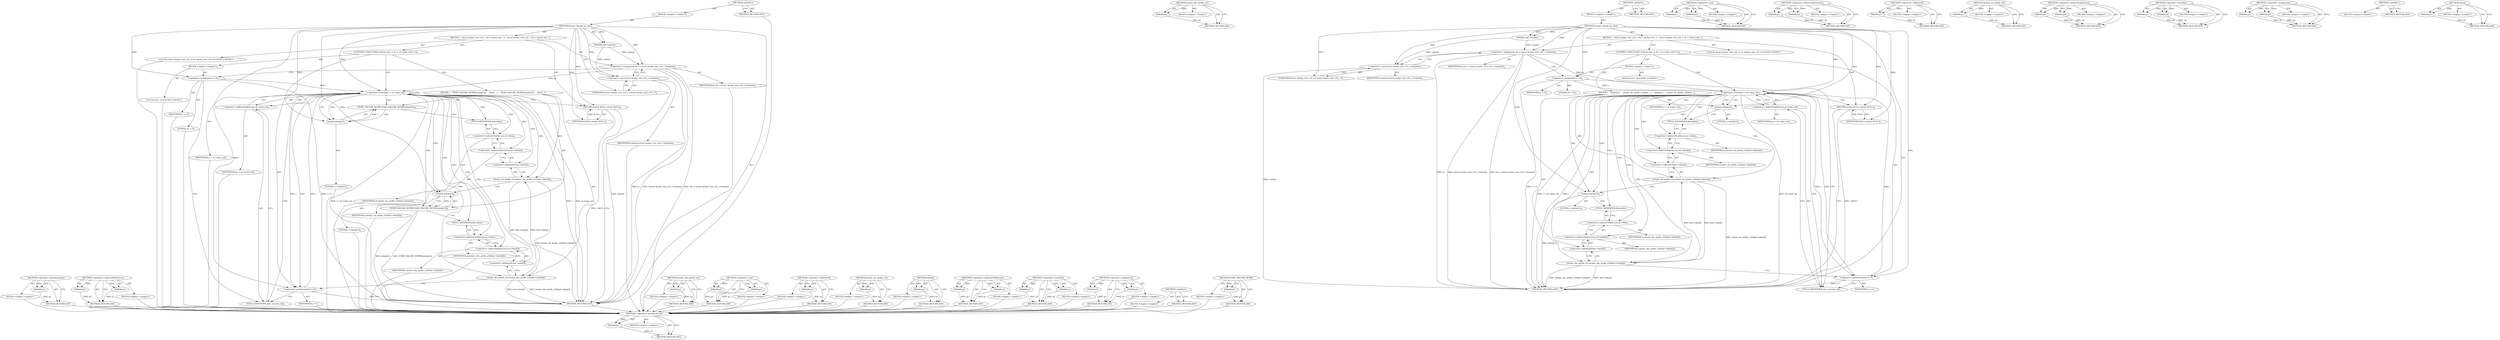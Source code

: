digraph "TEMP_FAILURE_RETRY" {
vulnerable_92 [label=<(METHOD,&lt;operator&gt;.postIncrement)>];
vulnerable_93 [label=<(PARAM,p1)>];
vulnerable_94 [label=<(BLOCK,&lt;empty&gt;,&lt;empty&gt;)>];
vulnerable_95 [label=<(METHOD_RETURN,ANY)>];
vulnerable_113 [label=<(METHOD,atomic_dec_prefix_s32)>];
vulnerable_114 [label=<(PARAM,p1)>];
vulnerable_115 [label=<(BLOCK,&lt;empty&gt;,&lt;empty&gt;)>];
vulnerable_116 [label=<(METHOD_RETURN,ANY)>];
vulnerable_6 [label=<(METHOD,&lt;global&gt;)<SUB>1</SUB>>];
vulnerable_7 [label=<(BLOCK,&lt;empty&gt;,&lt;empty&gt;)<SUB>1</SUB>>];
vulnerable_8 [label=<(METHOD,atomic_thread_inc_dec)<SUB>1</SUB>>];
vulnerable_9 [label=<(PARAM,void *context)<SUB>1</SUB>>];
vulnerable_10 [label=<(BLOCK,{
   struct atomic_test_s32_s *at = (struct ato...,{
   struct atomic_test_s32_s *at = (struct ato...)<SUB>1</SUB>>];
vulnerable_11 [label="<(LOCAL,struct atomic_test_s32_s* at: atomic_test_s32_s*)<SUB>2</SUB>>"];
vulnerable_12 [label=<(&lt;operator&gt;.assignment,*at = (struct atomic_test_s32_s *)context)<SUB>2</SUB>>];
vulnerable_13 [label=<(IDENTIFIER,at,*at = (struct atomic_test_s32_s *)context)<SUB>2</SUB>>];
vulnerable_14 [label=<(&lt;operator&gt;.cast,(struct atomic_test_s32_s *)context)<SUB>2</SUB>>];
vulnerable_15 [label=<(UNKNOWN,struct atomic_test_s32_s *,struct atomic_test_s32_s *)<SUB>2</SUB>>];
vulnerable_16 [label=<(IDENTIFIER,context,(struct atomic_test_s32_s *)context)<SUB>2</SUB>>];
vulnerable_17 [label=<(CONTROL_STRUCTURE,FOR,for (int i = 0;i &lt; at-&gt;max_val;i++))<SUB>3</SUB>>];
vulnerable_18 [label=<(BLOCK,&lt;empty&gt;,&lt;empty&gt;)<SUB>3</SUB>>];
vulnerable_19 [label="<(LOCAL,int i: int)<SUB>3</SUB>>"];
vulnerable_20 [label=<(&lt;operator&gt;.assignment,i = 0)<SUB>3</SUB>>];
vulnerable_21 [label=<(IDENTIFIER,i,i = 0)<SUB>3</SUB>>];
vulnerable_22 [label=<(LITERAL,0,i = 0)<SUB>3</SUB>>];
vulnerable_23 [label=<(&lt;operator&gt;.lessThan,i &lt; at-&gt;max_val)<SUB>3</SUB>>];
vulnerable_24 [label=<(IDENTIFIER,i,i &lt; at-&gt;max_val)<SUB>3</SUB>>];
vulnerable_25 [label=<(&lt;operator&gt;.indirectFieldAccess,at-&gt;max_val)<SUB>3</SUB>>];
vulnerable_26 [label=<(IDENTIFIER,at,i &lt; at-&gt;max_val)<SUB>3</SUB>>];
vulnerable_27 [label=<(FIELD_IDENTIFIER,max_val,max_val)<SUB>3</SUB>>];
vulnerable_28 [label=<(&lt;operator&gt;.postIncrement,i++)<SUB>3</SUB>>];
vulnerable_29 [label=<(IDENTIFIER,i,i++)<SUB>3</SUB>>];
vulnerable_30 [label=<(BLOCK,{
    usleep(1);
     atomic_inc_prefix_s32(&amp;at...,{
    usleep(1);
     atomic_inc_prefix_s32(&amp;at...)<SUB>3</SUB>>];
vulnerable_31 [label=<(usleep,usleep(1))<SUB>4</SUB>>];
vulnerable_32 [label=<(LITERAL,1,usleep(1))<SUB>4</SUB>>];
vulnerable_33 [label=<(atomic_inc_prefix_s32,atomic_inc_prefix_s32(&amp;at-&gt;data[i]))<SUB>5</SUB>>];
vulnerable_34 [label=<(&lt;operator&gt;.addressOf,&amp;at-&gt;data[i])<SUB>5</SUB>>];
vulnerable_35 [label=<(&lt;operator&gt;.indirectIndexAccess,at-&gt;data[i])<SUB>5</SUB>>];
vulnerable_36 [label=<(&lt;operator&gt;.indirectFieldAccess,at-&gt;data)<SUB>5</SUB>>];
vulnerable_37 [label=<(IDENTIFIER,at,atomic_inc_prefix_s32(&amp;at-&gt;data[i]))<SUB>5</SUB>>];
vulnerable_38 [label=<(FIELD_IDENTIFIER,data,data)<SUB>5</SUB>>];
vulnerable_39 [label=<(IDENTIFIER,i,atomic_inc_prefix_s32(&amp;at-&gt;data[i]))<SUB>5</SUB>>];
vulnerable_40 [label=<(usleep,usleep(1))<SUB>6</SUB>>];
vulnerable_41 [label=<(LITERAL,1,usleep(1))<SUB>6</SUB>>];
vulnerable_42 [label=<(atomic_dec_prefix_s32,atomic_dec_prefix_s32(&amp;at-&gt;data[i]))<SUB>7</SUB>>];
vulnerable_43 [label=<(&lt;operator&gt;.addressOf,&amp;at-&gt;data[i])<SUB>7</SUB>>];
vulnerable_44 [label=<(&lt;operator&gt;.indirectIndexAccess,at-&gt;data[i])<SUB>7</SUB>>];
vulnerable_45 [label=<(&lt;operator&gt;.indirectFieldAccess,at-&gt;data)<SUB>7</SUB>>];
vulnerable_46 [label=<(IDENTIFIER,at,atomic_dec_prefix_s32(&amp;at-&gt;data[i]))<SUB>7</SUB>>];
vulnerable_47 [label=<(FIELD_IDENTIFIER,data,data)<SUB>7</SUB>>];
vulnerable_48 [label=<(IDENTIFIER,i,atomic_dec_prefix_s32(&amp;at-&gt;data[i]))<SUB>7</SUB>>];
vulnerable_49 [label=<(RETURN,return NULL;,return NULL;)<SUB>9</SUB>>];
vulnerable_50 [label=<(IDENTIFIER,NULL,return NULL;)<SUB>9</SUB>>];
vulnerable_51 [label=<(METHOD_RETURN,void*)<SUB>1</SUB>>];
vulnerable_53 [label=<(METHOD_RETURN,ANY)<SUB>1</SUB>>];
vulnerable_77 [label=<(METHOD,&lt;operator&gt;.cast)>];
vulnerable_78 [label=<(PARAM,p1)>];
vulnerable_79 [label=<(PARAM,p2)>];
vulnerable_80 [label=<(BLOCK,&lt;empty&gt;,&lt;empty&gt;)>];
vulnerable_81 [label=<(METHOD_RETURN,ANY)>];
vulnerable_108 [label=<(METHOD,&lt;operator&gt;.indirectIndexAccess)>];
vulnerable_109 [label=<(PARAM,p1)>];
vulnerable_110 [label=<(PARAM,p2)>];
vulnerable_111 [label=<(BLOCK,&lt;empty&gt;,&lt;empty&gt;)>];
vulnerable_112 [label=<(METHOD_RETURN,ANY)>];
vulnerable_104 [label=<(METHOD,&lt;operator&gt;.addressOf)>];
vulnerable_105 [label=<(PARAM,p1)>];
vulnerable_106 [label=<(BLOCK,&lt;empty&gt;,&lt;empty&gt;)>];
vulnerable_107 [label=<(METHOD_RETURN,ANY)>];
vulnerable_100 [label=<(METHOD,atomic_inc_prefix_s32)>];
vulnerable_101 [label=<(PARAM,p1)>];
vulnerable_102 [label=<(BLOCK,&lt;empty&gt;,&lt;empty&gt;)>];
vulnerable_103 [label=<(METHOD_RETURN,ANY)>];
vulnerable_87 [label=<(METHOD,&lt;operator&gt;.indirectFieldAccess)>];
vulnerable_88 [label=<(PARAM,p1)>];
vulnerable_89 [label=<(PARAM,p2)>];
vulnerable_90 [label=<(BLOCK,&lt;empty&gt;,&lt;empty&gt;)>];
vulnerable_91 [label=<(METHOD_RETURN,ANY)>];
vulnerable_82 [label=<(METHOD,&lt;operator&gt;.lessThan)>];
vulnerable_83 [label=<(PARAM,p1)>];
vulnerable_84 [label=<(PARAM,p2)>];
vulnerable_85 [label=<(BLOCK,&lt;empty&gt;,&lt;empty&gt;)>];
vulnerable_86 [label=<(METHOD_RETURN,ANY)>];
vulnerable_72 [label=<(METHOD,&lt;operator&gt;.assignment)>];
vulnerable_73 [label=<(PARAM,p1)>];
vulnerable_74 [label=<(PARAM,p2)>];
vulnerable_75 [label=<(BLOCK,&lt;empty&gt;,&lt;empty&gt;)>];
vulnerable_76 [label=<(METHOD_RETURN,ANY)>];
vulnerable_66 [label=<(METHOD,&lt;global&gt;)<SUB>1</SUB>>];
vulnerable_67 [label=<(BLOCK,&lt;empty&gt;,&lt;empty&gt;)>];
vulnerable_68 [label=<(METHOD_RETURN,ANY)>];
vulnerable_96 [label=<(METHOD,usleep)>];
vulnerable_97 [label=<(PARAM,p1)>];
vulnerable_98 [label=<(BLOCK,&lt;empty&gt;,&lt;empty&gt;)>];
vulnerable_99 [label=<(METHOD_RETURN,ANY)>];
fixed_94 [label=<(METHOD,&lt;operator&gt;.postIncrement)>];
fixed_95 [label=<(PARAM,p1)>];
fixed_96 [label=<(BLOCK,&lt;empty&gt;,&lt;empty&gt;)>];
fixed_97 [label=<(METHOD_RETURN,ANY)>];
fixed_114 [label=<(METHOD,&lt;operator&gt;.indirectIndexAccess)>];
fixed_115 [label=<(PARAM,p1)>];
fixed_116 [label=<(PARAM,p2)>];
fixed_117 [label=<(BLOCK,&lt;empty&gt;,&lt;empty&gt;)>];
fixed_118 [label=<(METHOD_RETURN,ANY)>];
fixed_6 [label=<(METHOD,&lt;global&gt;)<SUB>1</SUB>>];
fixed_7 [label=<(BLOCK,&lt;empty&gt;,&lt;empty&gt;)<SUB>1</SUB>>];
fixed_8 [label=<(METHOD,atomic_thread_inc_dec)<SUB>1</SUB>>];
fixed_9 [label=<(PARAM,void *context)<SUB>1</SUB>>];
fixed_10 [label=<(BLOCK,{
   struct atomic_test_s32_s *at = (struct ato...,{
   struct atomic_test_s32_s *at = (struct ato...)<SUB>1</SUB>>];
fixed_11 [label="<(LOCAL,struct atomic_test_s32_s* at: atomic_test_s32_s*)<SUB>2</SUB>>"];
fixed_12 [label=<(&lt;operator&gt;.assignment,*at = (struct atomic_test_s32_s *)context)<SUB>2</SUB>>];
fixed_13 [label=<(IDENTIFIER,at,*at = (struct atomic_test_s32_s *)context)<SUB>2</SUB>>];
fixed_14 [label=<(&lt;operator&gt;.cast,(struct atomic_test_s32_s *)context)<SUB>2</SUB>>];
fixed_15 [label=<(UNKNOWN,struct atomic_test_s32_s *,struct atomic_test_s32_s *)<SUB>2</SUB>>];
fixed_16 [label=<(IDENTIFIER,context,(struct atomic_test_s32_s *)context)<SUB>2</SUB>>];
fixed_17 [label=<(CONTROL_STRUCTURE,FOR,for (int i = 0;i &lt; at-&gt;max_val;i++))<SUB>3</SUB>>];
fixed_18 [label=<(BLOCK,&lt;empty&gt;,&lt;empty&gt;)<SUB>3</SUB>>];
fixed_19 [label="<(LOCAL,int i: int)<SUB>3</SUB>>"];
fixed_20 [label=<(&lt;operator&gt;.assignment,i = 0)<SUB>3</SUB>>];
fixed_21 [label=<(IDENTIFIER,i,i = 0)<SUB>3</SUB>>];
fixed_22 [label=<(LITERAL,0,i = 0)<SUB>3</SUB>>];
fixed_23 [label=<(&lt;operator&gt;.lessThan,i &lt; at-&gt;max_val)<SUB>3</SUB>>];
fixed_24 [label=<(IDENTIFIER,i,i &lt; at-&gt;max_val)<SUB>3</SUB>>];
fixed_25 [label=<(&lt;operator&gt;.indirectFieldAccess,at-&gt;max_val)<SUB>3</SUB>>];
fixed_26 [label=<(IDENTIFIER,at,i &lt; at-&gt;max_val)<SUB>3</SUB>>];
fixed_27 [label=<(FIELD_IDENTIFIER,max_val,max_val)<SUB>3</SUB>>];
fixed_28 [label=<(&lt;operator&gt;.postIncrement,i++)<SUB>3</SUB>>];
fixed_29 [label=<(IDENTIFIER,i,i++)<SUB>3</SUB>>];
fixed_30 [label=<(BLOCK,{
    TEMP_FAILURE_RETRY(usleep(1));
     atomi...,{
    TEMP_FAILURE_RETRY(usleep(1));
     atomi...)<SUB>3</SUB>>];
fixed_31 [label=<(TEMP_FAILURE_RETRY,TEMP_FAILURE_RETRY(usleep(1)))<SUB>4</SUB>>];
fixed_32 [label=<(usleep,usleep(1))<SUB>4</SUB>>];
fixed_33 [label=<(LITERAL,1,usleep(1))<SUB>4</SUB>>];
fixed_34 [label=<(atomic_inc_prefix_s32,atomic_inc_prefix_s32(&amp;at-&gt;data[i]))<SUB>5</SUB>>];
fixed_35 [label=<(&lt;operator&gt;.addressOf,&amp;at-&gt;data[i])<SUB>5</SUB>>];
fixed_36 [label=<(&lt;operator&gt;.indirectIndexAccess,at-&gt;data[i])<SUB>5</SUB>>];
fixed_37 [label=<(&lt;operator&gt;.indirectFieldAccess,at-&gt;data)<SUB>5</SUB>>];
fixed_38 [label=<(IDENTIFIER,at,atomic_inc_prefix_s32(&amp;at-&gt;data[i]))<SUB>5</SUB>>];
fixed_39 [label=<(FIELD_IDENTIFIER,data,data)<SUB>5</SUB>>];
fixed_40 [label=<(IDENTIFIER,i,atomic_inc_prefix_s32(&amp;at-&gt;data[i]))<SUB>5</SUB>>];
fixed_41 [label=<(TEMP_FAILURE_RETRY,TEMP_FAILURE_RETRY(usleep(1)))<SUB>6</SUB>>];
fixed_42 [label=<(usleep,usleep(1))<SUB>6</SUB>>];
fixed_43 [label=<(LITERAL,1,usleep(1))<SUB>6</SUB>>];
fixed_44 [label=<(atomic_dec_prefix_s32,atomic_dec_prefix_s32(&amp;at-&gt;data[i]))<SUB>7</SUB>>];
fixed_45 [label=<(&lt;operator&gt;.addressOf,&amp;at-&gt;data[i])<SUB>7</SUB>>];
fixed_46 [label=<(&lt;operator&gt;.indirectIndexAccess,at-&gt;data[i])<SUB>7</SUB>>];
fixed_47 [label=<(&lt;operator&gt;.indirectFieldAccess,at-&gt;data)<SUB>7</SUB>>];
fixed_48 [label=<(IDENTIFIER,at,atomic_dec_prefix_s32(&amp;at-&gt;data[i]))<SUB>7</SUB>>];
fixed_49 [label=<(FIELD_IDENTIFIER,data,data)<SUB>7</SUB>>];
fixed_50 [label=<(IDENTIFIER,i,atomic_dec_prefix_s32(&amp;at-&gt;data[i]))<SUB>7</SUB>>];
fixed_51 [label=<(RETURN,return NULL;,return NULL;)<SUB>9</SUB>>];
fixed_52 [label=<(IDENTIFIER,NULL,return NULL;)<SUB>9</SUB>>];
fixed_53 [label=<(METHOD_RETURN,void*)<SUB>1</SUB>>];
fixed_55 [label=<(METHOD_RETURN,ANY)<SUB>1</SUB>>];
fixed_119 [label=<(METHOD,atomic_dec_prefix_s32)>];
fixed_120 [label=<(PARAM,p1)>];
fixed_121 [label=<(BLOCK,&lt;empty&gt;,&lt;empty&gt;)>];
fixed_122 [label=<(METHOD_RETURN,ANY)>];
fixed_79 [label=<(METHOD,&lt;operator&gt;.cast)>];
fixed_80 [label=<(PARAM,p1)>];
fixed_81 [label=<(PARAM,p2)>];
fixed_82 [label=<(BLOCK,&lt;empty&gt;,&lt;empty&gt;)>];
fixed_83 [label=<(METHOD_RETURN,ANY)>];
fixed_110 [label=<(METHOD,&lt;operator&gt;.addressOf)>];
fixed_111 [label=<(PARAM,p1)>];
fixed_112 [label=<(BLOCK,&lt;empty&gt;,&lt;empty&gt;)>];
fixed_113 [label=<(METHOD_RETURN,ANY)>];
fixed_106 [label=<(METHOD,atomic_inc_prefix_s32)>];
fixed_107 [label=<(PARAM,p1)>];
fixed_108 [label=<(BLOCK,&lt;empty&gt;,&lt;empty&gt;)>];
fixed_109 [label=<(METHOD_RETURN,ANY)>];
fixed_102 [label=<(METHOD,usleep)>];
fixed_103 [label=<(PARAM,p1)>];
fixed_104 [label=<(BLOCK,&lt;empty&gt;,&lt;empty&gt;)>];
fixed_105 [label=<(METHOD_RETURN,ANY)>];
fixed_89 [label=<(METHOD,&lt;operator&gt;.indirectFieldAccess)>];
fixed_90 [label=<(PARAM,p1)>];
fixed_91 [label=<(PARAM,p2)>];
fixed_92 [label=<(BLOCK,&lt;empty&gt;,&lt;empty&gt;)>];
fixed_93 [label=<(METHOD_RETURN,ANY)>];
fixed_84 [label=<(METHOD,&lt;operator&gt;.lessThan)>];
fixed_85 [label=<(PARAM,p1)>];
fixed_86 [label=<(PARAM,p2)>];
fixed_87 [label=<(BLOCK,&lt;empty&gt;,&lt;empty&gt;)>];
fixed_88 [label=<(METHOD_RETURN,ANY)>];
fixed_74 [label=<(METHOD,&lt;operator&gt;.assignment)>];
fixed_75 [label=<(PARAM,p1)>];
fixed_76 [label=<(PARAM,p2)>];
fixed_77 [label=<(BLOCK,&lt;empty&gt;,&lt;empty&gt;)>];
fixed_78 [label=<(METHOD_RETURN,ANY)>];
fixed_68 [label=<(METHOD,&lt;global&gt;)<SUB>1</SUB>>];
fixed_69 [label=<(BLOCK,&lt;empty&gt;,&lt;empty&gt;)>];
fixed_70 [label=<(METHOD_RETURN,ANY)>];
fixed_98 [label=<(METHOD,TEMP_FAILURE_RETRY)>];
fixed_99 [label=<(PARAM,p1)>];
fixed_100 [label=<(BLOCK,&lt;empty&gt;,&lt;empty&gt;)>];
fixed_101 [label=<(METHOD_RETURN,ANY)>];
vulnerable_92 -> vulnerable_93  [key=0, label="AST: "];
vulnerable_92 -> vulnerable_93  [key=1, label="DDG: "];
vulnerable_92 -> vulnerable_94  [key=0, label="AST: "];
vulnerable_92 -> vulnerable_95  [key=0, label="AST: "];
vulnerable_92 -> vulnerable_95  [key=1, label="CFG: "];
vulnerable_93 -> vulnerable_95  [key=0, label="DDG: p1"];
vulnerable_113 -> vulnerable_114  [key=0, label="AST: "];
vulnerable_113 -> vulnerable_114  [key=1, label="DDG: "];
vulnerable_113 -> vulnerable_115  [key=0, label="AST: "];
vulnerable_113 -> vulnerable_116  [key=0, label="AST: "];
vulnerable_113 -> vulnerable_116  [key=1, label="CFG: "];
vulnerable_114 -> vulnerable_116  [key=0, label="DDG: p1"];
vulnerable_6 -> vulnerable_7  [key=0, label="AST: "];
vulnerable_6 -> vulnerable_53  [key=0, label="AST: "];
vulnerable_6 -> vulnerable_53  [key=1, label="CFG: "];
vulnerable_7 -> vulnerable_8  [key=0, label="AST: "];
vulnerable_8 -> vulnerable_9  [key=0, label="AST: "];
vulnerable_8 -> vulnerable_9  [key=1, label="DDG: "];
vulnerable_8 -> vulnerable_10  [key=0, label="AST: "];
vulnerable_8 -> vulnerable_51  [key=0, label="AST: "];
vulnerable_8 -> vulnerable_15  [key=0, label="CFG: "];
vulnerable_8 -> vulnerable_12  [key=0, label="DDG: "];
vulnerable_8 -> vulnerable_49  [key=0, label="DDG: "];
vulnerable_8 -> vulnerable_50  [key=0, label="DDG: "];
vulnerable_8 -> vulnerable_14  [key=0, label="DDG: "];
vulnerable_8 -> vulnerable_20  [key=0, label="DDG: "];
vulnerable_8 -> vulnerable_23  [key=0, label="DDG: "];
vulnerable_8 -> vulnerable_28  [key=0, label="DDG: "];
vulnerable_8 -> vulnerable_31  [key=0, label="DDG: "];
vulnerable_8 -> vulnerable_40  [key=0, label="DDG: "];
vulnerable_9 -> vulnerable_12  [key=0, label="DDG: context"];
vulnerable_9 -> vulnerable_14  [key=0, label="DDG: context"];
vulnerable_10 -> vulnerable_11  [key=0, label="AST: "];
vulnerable_10 -> vulnerable_12  [key=0, label="AST: "];
vulnerable_10 -> vulnerable_17  [key=0, label="AST: "];
vulnerable_10 -> vulnerable_49  [key=0, label="AST: "];
vulnerable_12 -> vulnerable_13  [key=0, label="AST: "];
vulnerable_12 -> vulnerable_14  [key=0, label="AST: "];
vulnerable_12 -> vulnerable_20  [key=0, label="CFG: "];
vulnerable_12 -> vulnerable_51  [key=0, label="DDG: at"];
vulnerable_12 -> vulnerable_51  [key=1, label="DDG: (struct atomic_test_s32_s *)context"];
vulnerable_12 -> vulnerable_51  [key=2, label="DDG: *at = (struct atomic_test_s32_s *)context"];
vulnerable_12 -> vulnerable_23  [key=0, label="DDG: at"];
vulnerable_14 -> vulnerable_15  [key=0, label="AST: "];
vulnerable_14 -> vulnerable_16  [key=0, label="AST: "];
vulnerable_14 -> vulnerable_12  [key=0, label="CFG: "];
vulnerable_14 -> vulnerable_51  [key=0, label="DDG: context"];
vulnerable_15 -> vulnerable_14  [key=0, label="CFG: "];
vulnerable_17 -> vulnerable_18  [key=0, label="AST: "];
vulnerable_17 -> vulnerable_23  [key=0, label="AST: "];
vulnerable_17 -> vulnerable_28  [key=0, label="AST: "];
vulnerable_17 -> vulnerable_30  [key=0, label="AST: "];
vulnerable_18 -> vulnerable_19  [key=0, label="AST: "];
vulnerable_18 -> vulnerable_20  [key=0, label="AST: "];
vulnerable_20 -> vulnerable_21  [key=0, label="AST: "];
vulnerable_20 -> vulnerable_22  [key=0, label="AST: "];
vulnerable_20 -> vulnerable_27  [key=0, label="CFG: "];
vulnerable_20 -> vulnerable_51  [key=0, label="DDG: i = 0"];
vulnerable_20 -> vulnerable_23  [key=0, label="DDG: i"];
vulnerable_23 -> vulnerable_24  [key=0, label="AST: "];
vulnerable_23 -> vulnerable_25  [key=0, label="AST: "];
vulnerable_23 -> vulnerable_25  [key=1, label="CDG: "];
vulnerable_23 -> vulnerable_31  [key=0, label="CFG: "];
vulnerable_23 -> vulnerable_31  [key=1, label="CDG: "];
vulnerable_23 -> vulnerable_49  [key=0, label="CFG: "];
vulnerable_23 -> vulnerable_51  [key=0, label="DDG: i"];
vulnerable_23 -> vulnerable_51  [key=1, label="DDG: at-&gt;max_val"];
vulnerable_23 -> vulnerable_51  [key=2, label="DDG: i &lt; at-&gt;max_val"];
vulnerable_23 -> vulnerable_28  [key=0, label="DDG: i"];
vulnerable_23 -> vulnerable_28  [key=1, label="CDG: "];
vulnerable_23 -> vulnerable_47  [key=0, label="CDG: "];
vulnerable_23 -> vulnerable_34  [key=0, label="CDG: "];
vulnerable_23 -> vulnerable_33  [key=0, label="CDG: "];
vulnerable_23 -> vulnerable_42  [key=0, label="CDG: "];
vulnerable_23 -> vulnerable_23  [key=0, label="CDG: "];
vulnerable_23 -> vulnerable_36  [key=0, label="CDG: "];
vulnerable_23 -> vulnerable_38  [key=0, label="CDG: "];
vulnerable_23 -> vulnerable_45  [key=0, label="CDG: "];
vulnerable_23 -> vulnerable_27  [key=0, label="CDG: "];
vulnerable_23 -> vulnerable_40  [key=0, label="CDG: "];
vulnerable_23 -> vulnerable_44  [key=0, label="CDG: "];
vulnerable_23 -> vulnerable_35  [key=0, label="CDG: "];
vulnerable_23 -> vulnerable_43  [key=0, label="CDG: "];
vulnerable_25 -> vulnerable_26  [key=0, label="AST: "];
vulnerable_25 -> vulnerable_27  [key=0, label="AST: "];
vulnerable_25 -> vulnerable_23  [key=0, label="CFG: "];
vulnerable_27 -> vulnerable_25  [key=0, label="CFG: "];
vulnerable_28 -> vulnerable_29  [key=0, label="AST: "];
vulnerable_28 -> vulnerable_27  [key=0, label="CFG: "];
vulnerable_28 -> vulnerable_51  [key=0, label="DDG: i++"];
vulnerable_28 -> vulnerable_23  [key=0, label="DDG: i"];
vulnerable_30 -> vulnerable_31  [key=0, label="AST: "];
vulnerable_30 -> vulnerable_33  [key=0, label="AST: "];
vulnerable_30 -> vulnerable_40  [key=0, label="AST: "];
vulnerable_30 -> vulnerable_42  [key=0, label="AST: "];
vulnerable_31 -> vulnerable_32  [key=0, label="AST: "];
vulnerable_31 -> vulnerable_38  [key=0, label="CFG: "];
vulnerable_33 -> vulnerable_34  [key=0, label="AST: "];
vulnerable_33 -> vulnerable_40  [key=0, label="CFG: "];
vulnerable_33 -> vulnerable_51  [key=0, label="DDG: atomic_inc_prefix_s32(&amp;at-&gt;data[i])"];
vulnerable_33 -> vulnerable_42  [key=0, label="DDG: &amp;at-&gt;data[i]"];
vulnerable_34 -> vulnerable_35  [key=0, label="AST: "];
vulnerable_34 -> vulnerable_33  [key=0, label="CFG: "];
vulnerable_35 -> vulnerable_36  [key=0, label="AST: "];
vulnerable_35 -> vulnerable_39  [key=0, label="AST: "];
vulnerable_35 -> vulnerable_34  [key=0, label="CFG: "];
vulnerable_36 -> vulnerable_37  [key=0, label="AST: "];
vulnerable_36 -> vulnerable_38  [key=0, label="AST: "];
vulnerable_36 -> vulnerable_35  [key=0, label="CFG: "];
vulnerable_38 -> vulnerable_36  [key=0, label="CFG: "];
vulnerable_40 -> vulnerable_41  [key=0, label="AST: "];
vulnerable_40 -> vulnerable_47  [key=0, label="CFG: "];
vulnerable_40 -> vulnerable_51  [key=0, label="DDG: usleep(1)"];
vulnerable_42 -> vulnerable_43  [key=0, label="AST: "];
vulnerable_42 -> vulnerable_28  [key=0, label="CFG: "];
vulnerable_42 -> vulnerable_51  [key=0, label="DDG: &amp;at-&gt;data[i]"];
vulnerable_42 -> vulnerable_51  [key=1, label="DDG: atomic_dec_prefix_s32(&amp;at-&gt;data[i])"];
vulnerable_42 -> vulnerable_33  [key=0, label="DDG: &amp;at-&gt;data[i]"];
vulnerable_43 -> vulnerable_44  [key=0, label="AST: "];
vulnerable_43 -> vulnerable_42  [key=0, label="CFG: "];
vulnerable_44 -> vulnerable_45  [key=0, label="AST: "];
vulnerable_44 -> vulnerable_48  [key=0, label="AST: "];
vulnerable_44 -> vulnerable_43  [key=0, label="CFG: "];
vulnerable_45 -> vulnerable_46  [key=0, label="AST: "];
vulnerable_45 -> vulnerable_47  [key=0, label="AST: "];
vulnerable_45 -> vulnerable_44  [key=0, label="CFG: "];
vulnerable_47 -> vulnerable_45  [key=0, label="CFG: "];
vulnerable_49 -> vulnerable_50  [key=0, label="AST: "];
vulnerable_49 -> vulnerable_51  [key=0, label="CFG: "];
vulnerable_49 -> vulnerable_51  [key=1, label="DDG: &lt;RET&gt;"];
vulnerable_50 -> vulnerable_49  [key=0, label="DDG: NULL"];
vulnerable_77 -> vulnerable_78  [key=0, label="AST: "];
vulnerable_77 -> vulnerable_78  [key=1, label="DDG: "];
vulnerable_77 -> vulnerable_80  [key=0, label="AST: "];
vulnerable_77 -> vulnerable_79  [key=0, label="AST: "];
vulnerable_77 -> vulnerable_79  [key=1, label="DDG: "];
vulnerable_77 -> vulnerable_81  [key=0, label="AST: "];
vulnerable_77 -> vulnerable_81  [key=1, label="CFG: "];
vulnerable_78 -> vulnerable_81  [key=0, label="DDG: p1"];
vulnerable_79 -> vulnerable_81  [key=0, label="DDG: p2"];
vulnerable_108 -> vulnerable_109  [key=0, label="AST: "];
vulnerable_108 -> vulnerable_109  [key=1, label="DDG: "];
vulnerable_108 -> vulnerable_111  [key=0, label="AST: "];
vulnerable_108 -> vulnerable_110  [key=0, label="AST: "];
vulnerable_108 -> vulnerable_110  [key=1, label="DDG: "];
vulnerable_108 -> vulnerable_112  [key=0, label="AST: "];
vulnerable_108 -> vulnerable_112  [key=1, label="CFG: "];
vulnerable_109 -> vulnerable_112  [key=0, label="DDG: p1"];
vulnerable_110 -> vulnerable_112  [key=0, label="DDG: p2"];
vulnerable_104 -> vulnerable_105  [key=0, label="AST: "];
vulnerable_104 -> vulnerable_105  [key=1, label="DDG: "];
vulnerable_104 -> vulnerable_106  [key=0, label="AST: "];
vulnerable_104 -> vulnerable_107  [key=0, label="AST: "];
vulnerable_104 -> vulnerable_107  [key=1, label="CFG: "];
vulnerable_105 -> vulnerable_107  [key=0, label="DDG: p1"];
vulnerable_100 -> vulnerable_101  [key=0, label="AST: "];
vulnerable_100 -> vulnerable_101  [key=1, label="DDG: "];
vulnerable_100 -> vulnerable_102  [key=0, label="AST: "];
vulnerable_100 -> vulnerable_103  [key=0, label="AST: "];
vulnerable_100 -> vulnerable_103  [key=1, label="CFG: "];
vulnerable_101 -> vulnerable_103  [key=0, label="DDG: p1"];
vulnerable_87 -> vulnerable_88  [key=0, label="AST: "];
vulnerable_87 -> vulnerable_88  [key=1, label="DDG: "];
vulnerable_87 -> vulnerable_90  [key=0, label="AST: "];
vulnerable_87 -> vulnerable_89  [key=0, label="AST: "];
vulnerable_87 -> vulnerable_89  [key=1, label="DDG: "];
vulnerable_87 -> vulnerable_91  [key=0, label="AST: "];
vulnerable_87 -> vulnerable_91  [key=1, label="CFG: "];
vulnerable_88 -> vulnerable_91  [key=0, label="DDG: p1"];
vulnerable_89 -> vulnerable_91  [key=0, label="DDG: p2"];
vulnerable_82 -> vulnerable_83  [key=0, label="AST: "];
vulnerable_82 -> vulnerable_83  [key=1, label="DDG: "];
vulnerable_82 -> vulnerable_85  [key=0, label="AST: "];
vulnerable_82 -> vulnerable_84  [key=0, label="AST: "];
vulnerable_82 -> vulnerable_84  [key=1, label="DDG: "];
vulnerable_82 -> vulnerable_86  [key=0, label="AST: "];
vulnerable_82 -> vulnerable_86  [key=1, label="CFG: "];
vulnerable_83 -> vulnerable_86  [key=0, label="DDG: p1"];
vulnerable_84 -> vulnerable_86  [key=0, label="DDG: p2"];
vulnerable_72 -> vulnerable_73  [key=0, label="AST: "];
vulnerable_72 -> vulnerable_73  [key=1, label="DDG: "];
vulnerable_72 -> vulnerable_75  [key=0, label="AST: "];
vulnerable_72 -> vulnerable_74  [key=0, label="AST: "];
vulnerable_72 -> vulnerable_74  [key=1, label="DDG: "];
vulnerable_72 -> vulnerable_76  [key=0, label="AST: "];
vulnerable_72 -> vulnerable_76  [key=1, label="CFG: "];
vulnerable_73 -> vulnerable_76  [key=0, label="DDG: p1"];
vulnerable_74 -> vulnerable_76  [key=0, label="DDG: p2"];
vulnerable_66 -> vulnerable_67  [key=0, label="AST: "];
vulnerable_66 -> vulnerable_68  [key=0, label="AST: "];
vulnerable_66 -> vulnerable_68  [key=1, label="CFG: "];
vulnerable_96 -> vulnerable_97  [key=0, label="AST: "];
vulnerable_96 -> vulnerable_97  [key=1, label="DDG: "];
vulnerable_96 -> vulnerable_98  [key=0, label="AST: "];
vulnerable_96 -> vulnerable_99  [key=0, label="AST: "];
vulnerable_96 -> vulnerable_99  [key=1, label="CFG: "];
vulnerable_97 -> vulnerable_99  [key=0, label="DDG: p1"];
fixed_94 -> fixed_95  [key=0, label="AST: "];
fixed_94 -> fixed_95  [key=1, label="DDG: "];
fixed_94 -> fixed_96  [key=0, label="AST: "];
fixed_94 -> fixed_97  [key=0, label="AST: "];
fixed_94 -> fixed_97  [key=1, label="CFG: "];
fixed_95 -> fixed_97  [key=0, label="DDG: p1"];
fixed_96 -> vulnerable_92  [key=0];
fixed_97 -> vulnerable_92  [key=0];
fixed_114 -> fixed_115  [key=0, label="AST: "];
fixed_114 -> fixed_115  [key=1, label="DDG: "];
fixed_114 -> fixed_117  [key=0, label="AST: "];
fixed_114 -> fixed_116  [key=0, label="AST: "];
fixed_114 -> fixed_116  [key=1, label="DDG: "];
fixed_114 -> fixed_118  [key=0, label="AST: "];
fixed_114 -> fixed_118  [key=1, label="CFG: "];
fixed_115 -> fixed_118  [key=0, label="DDG: p1"];
fixed_116 -> fixed_118  [key=0, label="DDG: p2"];
fixed_117 -> vulnerable_92  [key=0];
fixed_118 -> vulnerable_92  [key=0];
fixed_6 -> fixed_7  [key=0, label="AST: "];
fixed_6 -> fixed_55  [key=0, label="AST: "];
fixed_6 -> fixed_55  [key=1, label="CFG: "];
fixed_7 -> fixed_8  [key=0, label="AST: "];
fixed_8 -> fixed_9  [key=0, label="AST: "];
fixed_8 -> fixed_9  [key=1, label="DDG: "];
fixed_8 -> fixed_10  [key=0, label="AST: "];
fixed_8 -> fixed_53  [key=0, label="AST: "];
fixed_8 -> fixed_15  [key=0, label="CFG: "];
fixed_8 -> fixed_12  [key=0, label="DDG: "];
fixed_8 -> fixed_51  [key=0, label="DDG: "];
fixed_8 -> fixed_52  [key=0, label="DDG: "];
fixed_8 -> fixed_14  [key=0, label="DDG: "];
fixed_8 -> fixed_20  [key=0, label="DDG: "];
fixed_8 -> fixed_23  [key=0, label="DDG: "];
fixed_8 -> fixed_28  [key=0, label="DDG: "];
fixed_8 -> fixed_32  [key=0, label="DDG: "];
fixed_8 -> fixed_42  [key=0, label="DDG: "];
fixed_9 -> fixed_12  [key=0, label="DDG: context"];
fixed_9 -> fixed_14  [key=0, label="DDG: context"];
fixed_10 -> fixed_11  [key=0, label="AST: "];
fixed_10 -> fixed_12  [key=0, label="AST: "];
fixed_10 -> fixed_17  [key=0, label="AST: "];
fixed_10 -> fixed_51  [key=0, label="AST: "];
fixed_11 -> vulnerable_92  [key=0];
fixed_12 -> fixed_13  [key=0, label="AST: "];
fixed_12 -> fixed_14  [key=0, label="AST: "];
fixed_12 -> fixed_20  [key=0, label="CFG: "];
fixed_12 -> fixed_53  [key=0, label="DDG: at"];
fixed_12 -> fixed_53  [key=1, label="DDG: (struct atomic_test_s32_s *)context"];
fixed_12 -> fixed_53  [key=2, label="DDG: *at = (struct atomic_test_s32_s *)context"];
fixed_12 -> fixed_23  [key=0, label="DDG: at"];
fixed_13 -> vulnerable_92  [key=0];
fixed_14 -> fixed_15  [key=0, label="AST: "];
fixed_14 -> fixed_16  [key=0, label="AST: "];
fixed_14 -> fixed_12  [key=0, label="CFG: "];
fixed_14 -> fixed_53  [key=0, label="DDG: context"];
fixed_15 -> fixed_14  [key=0, label="CFG: "];
fixed_16 -> vulnerable_92  [key=0];
fixed_17 -> fixed_18  [key=0, label="AST: "];
fixed_17 -> fixed_23  [key=0, label="AST: "];
fixed_17 -> fixed_28  [key=0, label="AST: "];
fixed_17 -> fixed_30  [key=0, label="AST: "];
fixed_18 -> fixed_19  [key=0, label="AST: "];
fixed_18 -> fixed_20  [key=0, label="AST: "];
fixed_19 -> vulnerable_92  [key=0];
fixed_20 -> fixed_21  [key=0, label="AST: "];
fixed_20 -> fixed_22  [key=0, label="AST: "];
fixed_20 -> fixed_27  [key=0, label="CFG: "];
fixed_20 -> fixed_53  [key=0, label="DDG: i = 0"];
fixed_20 -> fixed_23  [key=0, label="DDG: i"];
fixed_21 -> vulnerable_92  [key=0];
fixed_22 -> vulnerable_92  [key=0];
fixed_23 -> fixed_24  [key=0, label="AST: "];
fixed_23 -> fixed_25  [key=0, label="AST: "];
fixed_23 -> fixed_25  [key=1, label="CDG: "];
fixed_23 -> fixed_32  [key=0, label="CFG: "];
fixed_23 -> fixed_32  [key=1, label="CDG: "];
fixed_23 -> fixed_51  [key=0, label="CFG: "];
fixed_23 -> fixed_53  [key=0, label="DDG: i"];
fixed_23 -> fixed_53  [key=1, label="DDG: at-&gt;max_val"];
fixed_23 -> fixed_53  [key=2, label="DDG: i &lt; at-&gt;max_val"];
fixed_23 -> fixed_28  [key=0, label="DDG: i"];
fixed_23 -> fixed_28  [key=1, label="CDG: "];
fixed_23 -> fixed_47  [key=0, label="CDG: "];
fixed_23 -> fixed_34  [key=0, label="CDG: "];
fixed_23 -> fixed_49  [key=0, label="CDG: "];
fixed_23 -> fixed_42  [key=0, label="CDG: "];
fixed_23 -> fixed_23  [key=0, label="CDG: "];
fixed_23 -> fixed_36  [key=0, label="CDG: "];
fixed_23 -> fixed_37  [key=0, label="CDG: "];
fixed_23 -> fixed_46  [key=0, label="CDG: "];
fixed_23 -> fixed_41  [key=0, label="CDG: "];
fixed_23 -> fixed_45  [key=0, label="CDG: "];
fixed_23 -> fixed_27  [key=0, label="CDG: "];
fixed_23 -> fixed_44  [key=0, label="CDG: "];
fixed_23 -> fixed_35  [key=0, label="CDG: "];
fixed_23 -> fixed_39  [key=0, label="CDG: "];
fixed_23 -> fixed_31  [key=0, label="CDG: "];
fixed_24 -> vulnerable_92  [key=0];
fixed_25 -> fixed_26  [key=0, label="AST: "];
fixed_25 -> fixed_27  [key=0, label="AST: "];
fixed_25 -> fixed_23  [key=0, label="CFG: "];
fixed_26 -> vulnerable_92  [key=0];
fixed_27 -> fixed_25  [key=0, label="CFG: "];
fixed_28 -> fixed_29  [key=0, label="AST: "];
fixed_28 -> fixed_27  [key=0, label="CFG: "];
fixed_28 -> fixed_53  [key=0, label="DDG: i++"];
fixed_28 -> fixed_23  [key=0, label="DDG: i"];
fixed_29 -> vulnerable_92  [key=0];
fixed_30 -> fixed_31  [key=0, label="AST: "];
fixed_30 -> fixed_34  [key=0, label="AST: "];
fixed_30 -> fixed_41  [key=0, label="AST: "];
fixed_30 -> fixed_44  [key=0, label="AST: "];
fixed_31 -> fixed_32  [key=0, label="AST: "];
fixed_31 -> fixed_39  [key=0, label="CFG: "];
fixed_32 -> fixed_33  [key=0, label="AST: "];
fixed_32 -> fixed_31  [key=0, label="CFG: "];
fixed_32 -> fixed_31  [key=1, label="DDG: 1"];
fixed_33 -> vulnerable_92  [key=0];
fixed_34 -> fixed_35  [key=0, label="AST: "];
fixed_34 -> fixed_42  [key=0, label="CFG: "];
fixed_34 -> fixed_53  [key=0, label="DDG: atomic_inc_prefix_s32(&amp;at-&gt;data[i])"];
fixed_34 -> fixed_44  [key=0, label="DDG: &amp;at-&gt;data[i]"];
fixed_35 -> fixed_36  [key=0, label="AST: "];
fixed_35 -> fixed_34  [key=0, label="CFG: "];
fixed_36 -> fixed_37  [key=0, label="AST: "];
fixed_36 -> fixed_40  [key=0, label="AST: "];
fixed_36 -> fixed_35  [key=0, label="CFG: "];
fixed_37 -> fixed_38  [key=0, label="AST: "];
fixed_37 -> fixed_39  [key=0, label="AST: "];
fixed_37 -> fixed_36  [key=0, label="CFG: "];
fixed_38 -> vulnerable_92  [key=0];
fixed_39 -> fixed_37  [key=0, label="CFG: "];
fixed_40 -> vulnerable_92  [key=0];
fixed_41 -> fixed_42  [key=0, label="AST: "];
fixed_41 -> fixed_49  [key=0, label="CFG: "];
fixed_41 -> fixed_53  [key=0, label="DDG: usleep(1)"];
fixed_41 -> fixed_53  [key=1, label="DDG: TEMP_FAILURE_RETRY(usleep(1))"];
fixed_42 -> fixed_43  [key=0, label="AST: "];
fixed_42 -> fixed_41  [key=0, label="CFG: "];
fixed_42 -> fixed_41  [key=1, label="DDG: 1"];
fixed_43 -> vulnerable_92  [key=0];
fixed_44 -> fixed_45  [key=0, label="AST: "];
fixed_44 -> fixed_28  [key=0, label="CFG: "];
fixed_44 -> fixed_53  [key=0, label="DDG: &amp;at-&gt;data[i]"];
fixed_44 -> fixed_53  [key=1, label="DDG: atomic_dec_prefix_s32(&amp;at-&gt;data[i])"];
fixed_44 -> fixed_34  [key=0, label="DDG: &amp;at-&gt;data[i]"];
fixed_45 -> fixed_46  [key=0, label="AST: "];
fixed_45 -> fixed_44  [key=0, label="CFG: "];
fixed_46 -> fixed_47  [key=0, label="AST: "];
fixed_46 -> fixed_50  [key=0, label="AST: "];
fixed_46 -> fixed_45  [key=0, label="CFG: "];
fixed_47 -> fixed_48  [key=0, label="AST: "];
fixed_47 -> fixed_49  [key=0, label="AST: "];
fixed_47 -> fixed_46  [key=0, label="CFG: "];
fixed_48 -> vulnerable_92  [key=0];
fixed_49 -> fixed_47  [key=0, label="CFG: "];
fixed_50 -> vulnerable_92  [key=0];
fixed_51 -> fixed_52  [key=0, label="AST: "];
fixed_51 -> fixed_53  [key=0, label="CFG: "];
fixed_51 -> fixed_53  [key=1, label="DDG: &lt;RET&gt;"];
fixed_52 -> fixed_51  [key=0, label="DDG: NULL"];
fixed_53 -> vulnerable_92  [key=0];
fixed_55 -> vulnerable_92  [key=0];
fixed_119 -> fixed_120  [key=0, label="AST: "];
fixed_119 -> fixed_120  [key=1, label="DDG: "];
fixed_119 -> fixed_121  [key=0, label="AST: "];
fixed_119 -> fixed_122  [key=0, label="AST: "];
fixed_119 -> fixed_122  [key=1, label="CFG: "];
fixed_120 -> fixed_122  [key=0, label="DDG: p1"];
fixed_121 -> vulnerable_92  [key=0];
fixed_122 -> vulnerable_92  [key=0];
fixed_79 -> fixed_80  [key=0, label="AST: "];
fixed_79 -> fixed_80  [key=1, label="DDG: "];
fixed_79 -> fixed_82  [key=0, label="AST: "];
fixed_79 -> fixed_81  [key=0, label="AST: "];
fixed_79 -> fixed_81  [key=1, label="DDG: "];
fixed_79 -> fixed_83  [key=0, label="AST: "];
fixed_79 -> fixed_83  [key=1, label="CFG: "];
fixed_80 -> fixed_83  [key=0, label="DDG: p1"];
fixed_81 -> fixed_83  [key=0, label="DDG: p2"];
fixed_82 -> vulnerable_92  [key=0];
fixed_83 -> vulnerable_92  [key=0];
fixed_110 -> fixed_111  [key=0, label="AST: "];
fixed_110 -> fixed_111  [key=1, label="DDG: "];
fixed_110 -> fixed_112  [key=0, label="AST: "];
fixed_110 -> fixed_113  [key=0, label="AST: "];
fixed_110 -> fixed_113  [key=1, label="CFG: "];
fixed_111 -> fixed_113  [key=0, label="DDG: p1"];
fixed_112 -> vulnerable_92  [key=0];
fixed_113 -> vulnerable_92  [key=0];
fixed_106 -> fixed_107  [key=0, label="AST: "];
fixed_106 -> fixed_107  [key=1, label="DDG: "];
fixed_106 -> fixed_108  [key=0, label="AST: "];
fixed_106 -> fixed_109  [key=0, label="AST: "];
fixed_106 -> fixed_109  [key=1, label="CFG: "];
fixed_107 -> fixed_109  [key=0, label="DDG: p1"];
fixed_108 -> vulnerable_92  [key=0];
fixed_109 -> vulnerable_92  [key=0];
fixed_102 -> fixed_103  [key=0, label="AST: "];
fixed_102 -> fixed_103  [key=1, label="DDG: "];
fixed_102 -> fixed_104  [key=0, label="AST: "];
fixed_102 -> fixed_105  [key=0, label="AST: "];
fixed_102 -> fixed_105  [key=1, label="CFG: "];
fixed_103 -> fixed_105  [key=0, label="DDG: p1"];
fixed_104 -> vulnerable_92  [key=0];
fixed_105 -> vulnerable_92  [key=0];
fixed_89 -> fixed_90  [key=0, label="AST: "];
fixed_89 -> fixed_90  [key=1, label="DDG: "];
fixed_89 -> fixed_92  [key=0, label="AST: "];
fixed_89 -> fixed_91  [key=0, label="AST: "];
fixed_89 -> fixed_91  [key=1, label="DDG: "];
fixed_89 -> fixed_93  [key=0, label="AST: "];
fixed_89 -> fixed_93  [key=1, label="CFG: "];
fixed_90 -> fixed_93  [key=0, label="DDG: p1"];
fixed_91 -> fixed_93  [key=0, label="DDG: p2"];
fixed_92 -> vulnerable_92  [key=0];
fixed_93 -> vulnerable_92  [key=0];
fixed_84 -> fixed_85  [key=0, label="AST: "];
fixed_84 -> fixed_85  [key=1, label="DDG: "];
fixed_84 -> fixed_87  [key=0, label="AST: "];
fixed_84 -> fixed_86  [key=0, label="AST: "];
fixed_84 -> fixed_86  [key=1, label="DDG: "];
fixed_84 -> fixed_88  [key=0, label="AST: "];
fixed_84 -> fixed_88  [key=1, label="CFG: "];
fixed_85 -> fixed_88  [key=0, label="DDG: p1"];
fixed_86 -> fixed_88  [key=0, label="DDG: p2"];
fixed_87 -> vulnerable_92  [key=0];
fixed_88 -> vulnerable_92  [key=0];
fixed_74 -> fixed_75  [key=0, label="AST: "];
fixed_74 -> fixed_75  [key=1, label="DDG: "];
fixed_74 -> fixed_77  [key=0, label="AST: "];
fixed_74 -> fixed_76  [key=0, label="AST: "];
fixed_74 -> fixed_76  [key=1, label="DDG: "];
fixed_74 -> fixed_78  [key=0, label="AST: "];
fixed_74 -> fixed_78  [key=1, label="CFG: "];
fixed_75 -> fixed_78  [key=0, label="DDG: p1"];
fixed_76 -> fixed_78  [key=0, label="DDG: p2"];
fixed_77 -> vulnerable_92  [key=0];
fixed_78 -> vulnerable_92  [key=0];
fixed_68 -> fixed_69  [key=0, label="AST: "];
fixed_68 -> fixed_70  [key=0, label="AST: "];
fixed_68 -> fixed_70  [key=1, label="CFG: "];
fixed_69 -> vulnerable_92  [key=0];
fixed_70 -> vulnerable_92  [key=0];
fixed_98 -> fixed_99  [key=0, label="AST: "];
fixed_98 -> fixed_99  [key=1, label="DDG: "];
fixed_98 -> fixed_100  [key=0, label="AST: "];
fixed_98 -> fixed_101  [key=0, label="AST: "];
fixed_98 -> fixed_101  [key=1, label="CFG: "];
fixed_99 -> fixed_101  [key=0, label="DDG: p1"];
fixed_100 -> vulnerable_92  [key=0];
fixed_101 -> vulnerable_92  [key=0];
}
